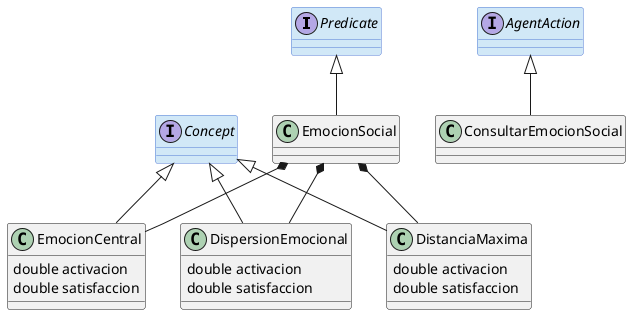 @startuml

interface Predicate #d1e8f7 ##517ad4
interface Concept #d1e8f7 ##517ad4
interface AgentAction #d1e8f7 ##517ad4

AgentAction <|-- ConsultarEmocionSocial
Concept <|-- EmocionCentral
Concept <|-- DispersionEmocional
Concept <|-- DistanciaMaxima
Predicate <|-- EmocionSocial
EmocionSocial *-- EmocionCentral
EmocionSocial *-- DispersionEmocional
EmocionSocial *-- DistanciaMaxima

class EmocionCentral {
double activacion
double satisfaccion
}

class DispersionEmocional {
double activacion
double satisfaccion
}

class DistanciaMaxima {
double activacion
double satisfaccion
}

@enduml
